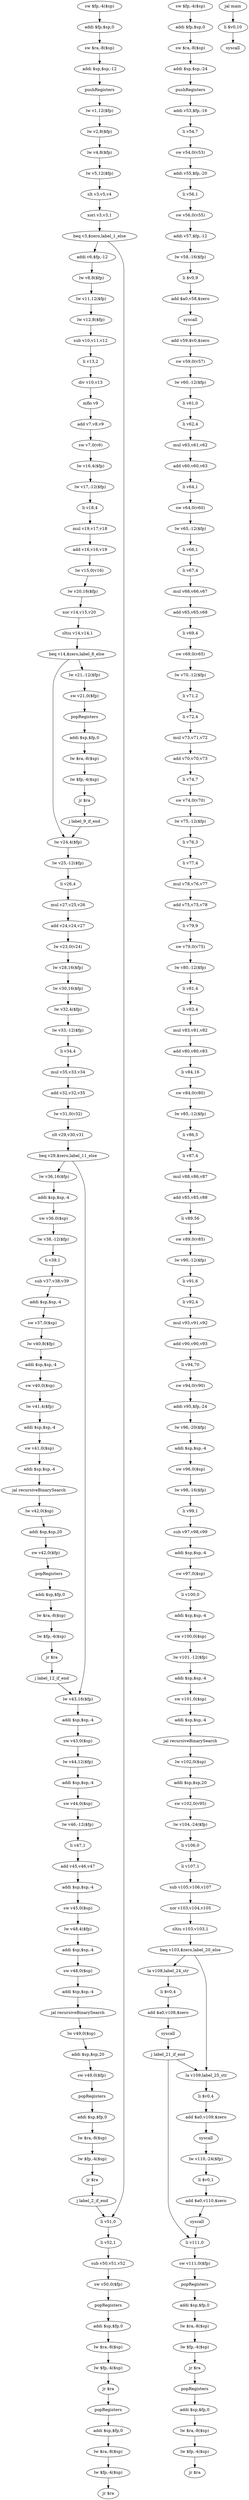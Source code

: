 digraph D {
Node0[label="li v47,1"]
Node1[label="lw v40,8($fp)"]
Node2[label="sw v36,0($sp)"]
Node3[label="lw $fp,-4($sp)"]
Node4[label="sw v43,0($sp)"]
Node5[label="addi $sp,$fp,0"]
Node6[label="addi v55,$fp,-20"]
Node7[label="addi $sp,$sp,-4"]
Node8[label="add v70,v70,v73"]
Node9[label="jr $ra"]
Node10[label="addi $sp,$sp,20"]
Node11[label="mul v83,v81,v82"]
Node12[label="sub v97,v98,v99"]
Node13[label="sw v49,0($fp)"]
Node14[label="lw v20,16($fp)"]
Node15[label="addi $sp,$fp,0"]
Node16[label="jr $ra"]
Node17[label="lw v65,-12($fp)"]
Node18[label="lw $fp,-4($sp)"]
Node19[label="lw v102,0($sp)"]
Node20[label="beq v14,$zero,label_8_else"]
Node21[label="lw $fp,-4($sp)"]
Node22[label="lw $fp,-4($sp)"]
Node23[label="xor v14,v15,v20"]
Node24[label="sw v74,0(v70)"]
Node25[label="pushRegisters"]
Node26[label="addi $sp,$fp,0"]
Node27[label="add v90,v90,v93"]
Node28[label="popRegisters"]
Node29[label="addi $sp,$sp,-4"]
Node30[label="beq v103,$zero,label_20_else"]
Node31[label="add $a0,v108,$zero"]
Node32[label="lw $fp,-4($sp)"]
Node33[label="mul v68,v66,v67"]
Node34[label="li v62,4"]
Node35[label="sw v79,0(v75)"]
Node36[label="li v86,5"]
Node37[label="lw v31,0(v32)"]
Node38[label="lw $fp,-4($sp)"]
Node39[label="sw $ra,-8($sp)"]
Node40[label="addi $sp,$sp,-4"]
Node41[label="add v7,v8,v9"]
Node42[label="add v85,v85,v88"]
Node43[label="jal main"]
Node44[label="add v65,v65,v68"]
Node45[label="lw v36,16($fp)"]
Node46[label="popRegisters"]
Node47[label="lw v58,-16($fp)"]
Node48[label="li v99,1"]
Node49[label="sw v94,0(v90)"]
Node50[label="div v10,v13"]
Node51[label="li v61,0"]
Node52[label="sw v37,0($sp)"]
Node53[label="sw $fp,-4($sp)"]
Node54[label="add v80,v80,v83"]
Node55[label="j label_21_if_end"]
Node56[label="lw $ra,-8($sp)"]
Node57[label="sw v44,0($sp)"]
Node58[label="sw $ra,-8($sp)"]
Node59[label="lw $ra,-8($sp)"]
Node60[label="lw v23,0(v24)"]
Node61[label="addi v95,$fp,-24"]
Node62[label="li v67,4"]
Node63[label="li v76,3"]
Node64[label="mflo v9"]
Node65[label="sw v97,0($sp)"]
Node66[label="sw v64,0(v60)"]
Node67[label="add v60,v60,v63"]
Node68[label="lw v104,-24($fp)"]
Node69[label="popRegisters"]
Node70[label="mul v73,v71,v72"]
Node71[label="j label_2_if_end"]
Node72[label="addi $sp,$sp,-12"]
Node73[label="jr $ra"]
Node74[label="lw v1,12($fp)"]
Node75[label="li v71,2"]
Node76[label="jal recursiveBinarySearch"]
Node77[label="sw v56,0(v55)"]
Node78[label="addi $sp,$sp,20"]
Node79[label="li v26,4"]
Node80[label="lw v25,-12($fp)"]
Node81[label="li v39,1"]
Node82[label="lw v43,16($fp)"]
Node83[label="addi $sp,$sp,-4"]
Node84[label="lw v80,-12($fp)"]
Node85[label="sw v69,0(v65)"]
Node86[label="li $v0,9"]
Node87[label="mul v93,v91,v92"]
Node88[label="xor v103,v104,v105"]
Node89[label="pushRegisters"]
Node90[label="add v16,v16,v19"]
Node91[label="sltiu v14,v14,1"]
Node92[label="lw v30,16($fp)"]
Node93[label="jr $ra"]
Node94[label="lw v44,12($fp)"]
Node95[label="sw v54,0(v53)"]
Node96[label="li v87,4"]
Node97[label="lw $ra,-8($sp)"]
Node98[label="slt v29,v30,v31"]
Node99[label="beq v3,$zero,label_1_else"]
Node100[label="li v18,4"]
Node101[label="addi v57,$fp,-12"]
Node102[label="mul v88,v86,v87"]
Node103[label="addi $sp,$sp,-4"]
Node104[label="li v106,0"]
Node105[label="li v94,70"]
Node106[label="lw v8,8($fp)"]
Node107[label="lw v2,8($fp)"]
Node108[label="addi $sp,$sp,-4"]
Node109[label="popRegisters"]
Node110[label="slt v3,v5,v4"]
Node111[label="li v111,0"]
Node112[label="sw v84,0(v80)"]
Node113[label="li v107,1"]
Node114[label="li v52,1"]
Node115[label="addi $fp,$sp,0"]
Node116[label="lw $ra,-8($sp)"]
Node117[label="addi v6,$fp,-12"]
Node118[label="lw v48,4($fp)"]
Node119[label="sub v105,v106,v107"]
Node120[label="sw v48,0($sp)"]
Node121[label="lw v33,-12($fp)"]
Node122[label="li $v0,1"]
Node123[label="sw $fp,-4($sp)"]
Node124[label="sw v111,0($fp)"]
Node125[label="lw v49,0($sp)"]
Node126[label="addi v53,$fp,-16"]
Node127[label="lw v41,4($fp)"]
Node128[label="lw v4,8($fp)"]
Node129[label="addi $sp,$sp,-4"]
Node130[label="mul v27,v25,v26"]
Node131[label="li $v0,4"]
Node132[label="jal recursiveBinarySearch"]
Node133[label="li v91,6"]
Node134[label="lw v5,12($fp)"]
Node135[label="lw v42,0($sp)"]
Node136[label="li v92,4"]
Node137[label="lw v101,-12($fp)"]
Node138[label="jr $ra"]
Node139[label="addi $sp,$sp,-4"]
Node140[label="li v84,16"]
Node141[label="add $a0,v109,$zero"]
Node142[label="sw v96,0($sp)"]
Node143[label="sw v50,0($fp)"]
Node144[label="li $v0,4"]
Node145[label="lw v15,0(v16)"]
Node146[label="sw v100,0($sp)"]
Node147[label="sw v21,0($fp)"]
Node148[label="jal recursiveBinarySearch"]
Node149[label="sw v40,0($sp)"]
Node150[label="li v66,1"]
Node151[label="add v45,v46,v47"]
Node152[label="add $a0,v110,$zero"]
Node153[label="addi $sp,$sp,-4"]
Node154[label="jr $ra"]
Node155[label="lw v17,-12($fp)"]
Node156[label="li v64,1"]
Node157[label="j label_12_if_end"]
Node158[label="lw v98,-16($fp)"]
Node159[label="li v77,4"]
Node160[label="li v69,4"]
Node161[label="j label_9_if_end"]
Node162[label="beq v29,$zero,label_11_else"]
Node163[label="li v100,0"]
Node164[label="addi $sp,$sp,-4"]
Node165[label="mul v19,v17,v18"]
Node166[label="popRegisters"]
Node167[label="li v34,4"]
Node168[label="addi $sp,$fp,0"]
Node169[label="lw v24,4($fp)"]
Node170[label="addi $fp,$sp,0"]
Node171[label="addi $sp,$sp,-4"]
Node172[label="lw $ra,-8($sp)"]
Node173[label="lw v75,-12($fp)"]
Node174[label="jr $ra"]
Node175[label="sub v37,v38,v39"]
Node176[label="addi $sp,$fp,0"]
Node177[label="popRegisters"]
Node178[label="la v108,label_24_str"]
Node179[label="addi $sp,$sp,-4"]
Node180[label="li v54,7"]
Node181[label="addi $sp,$sp,-24"]
Node182[label="li v13,2"]
Node183[label="lw v16,4($fp)"]
Node184[label="lw v85,-12($fp)"]
Node185[label="sw v42,0($fp)"]
Node186[label="addi $sp,$sp,20"]
Node187[label="add $a0,v58,$zero"]
Node188[label="sub v50,v51,v52"]
Node189[label="li v72,4"]
Node190[label="sw v89,0(v85)"]
Node191[label="lw v11,12($fp)"]
Node192[label="lw v110,-24($fp)"]
Node193[label="lw v12,8($fp)"]
Node194[label="lw $fp,-4($sp)"]
Node195[label="addi $sp,$fp,0"]
Node196[label="lw v32,4($fp)"]
Node197[label="lw v46,-12($fp)"]
Node198[label="li v82,4"]
Node199[label="lw v70,-12($fp)"]
Node200[label="add v75,v75,v78"]
Node201[label="add v24,v24,v27"]
Node202[label="add v32,v32,v35"]
Node203[label="lw v28,16($fp)"]
Node204[label="add v59,$v0,$zero"]
Node205[label="li v56,1"]
Node206[label="syscall"]
Node207[label="li v79,9"]
Node208[label="syscall"]
Node209[label="addi $sp,$sp,-4"]
Node210[label="lw v38,-12($fp)"]
Node211[label="sw v45,0($sp)"]
Node212[label="li v89,56"]
Node213[label="la v109,label_25_str"]
Node214[label="addi $sp,$sp,-4"]
Node215[label="sw v102,0(v95)"]
Node216[label="xori v3,v3,1"]
Node217[label="sw v41,0($sp)"]
Node218[label="lw v90,-12($fp)"]
Node219[label="mul v78,v76,v77"]
Node220[label="sltiu v103,v103,1"]
Node221[label="li v74,7"]
Node222[label="syscall"]
Node223[label="mul v63,v61,v62"]
Node224[label="syscall"]
Node225[label="addi $sp,$fp,0"]
Node226[label="sub v10,v11,v12"]
Node227[label="lw $ra,-8($sp)"]
Node228[label="li v81,4"]
Node229[label="mul v35,v33,v34"]
Node230[label="lw v96,-20($fp)"]
Node231[label="sw v7,0(v6)"]
Node232[label="li $v0,10"]
Node233[label="popRegisters"]
Node234[label="addi $sp,$sp,-4"]
Node235[label="sw v101,0($sp)"]
Node236[label="lw v21,-12($fp)"]
Node237[label="sw v59,0(v57)"]
Node238[label="lw $ra,-8($sp)"]
Node239[label="lw v60,-12($fp)"]
Node240[label="li v51,0"]
Node241[label="syscall"]
Node0-> {Node151};
Node1-> {Node164};
Node2-> {Node210};
Node3-> {Node174};
Node4-> {Node94};
Node5-> {Node56};
Node6-> {Node205};
Node7-> {Node142};
Node8-> {Node221};
Node9-> {};
Node10-> {Node215};
Node11-> {Node54};
Node12-> {Node129};
Node13-> {Node46};
Node14-> {Node23};
Node15-> {Node172};
Node16-> {Node233};
Node17-> {Node150};
Node18-> {Node138};
Node19-> {Node10};
Node20-> {Node236, Node169};
Node21-> {Node73};
Node22-> {Node9};
Node23-> {Node91};
Node24-> {Node173};
Node25-> {Node126};
Node26-> {Node227};
Node27-> {Node105};
Node28-> {Node176};
Node29-> {Node217};
Node30-> {Node178, Node213};
Node31-> {Node206};
Node32-> {Node154};
Node33-> {Node44};
Node34-> {Node223};
Node35-> {Node84};
Node36-> {Node96};
Node37-> {Node98};
Node38-> {Node16};
Node39-> {Node72};
Node40-> {Node132};
Node41-> {Node231};
Node42-> {Node212};
Node43-> {Node232};
Node44-> {Node160};
Node45-> {Node209};
Node46-> {Node195};
Node47-> {Node86};
Node48-> {Node12};
Node49-> {Node61};
Node50-> {Node64};
Node51-> {Node34};
Node52-> {Node1};
Node53-> {Node115};
Node54-> {Node140};
Node55-> {Node213, Node111};
Node56-> {Node21};
Node57-> {Node197};
Node58-> {Node181};
Node59-> {Node22};
Node60-> {Node203};
Node61-> {Node230};
Node62-> {Node33};
Node63-> {Node159};
Node64-> {Node41};
Node65-> {Node163};
Node66-> {Node17};
Node67-> {Node156};
Node68-> {Node104};
Node69-> {Node5};
Node70-> {Node8};
Node71-> {Node240, Node240};
Node72-> {Node89};
Node73-> {Node157};
Node74-> {Node107};
Node75-> {Node189};
Node76-> {Node19};
Node77-> {Node101};
Node78-> {Node13};
Node79-> {Node130};
Node80-> {Node79};
Node81-> {Node175};
Node82-> {Node214};
Node83-> {Node235};
Node84-> {Node228};
Node85-> {Node199};
Node86-> {Node187};
Node87-> {Node27};
Node88-> {Node220};
Node89-> {Node74};
Node90-> {Node145};
Node91-> {Node20};
Node92-> {Node196};
Node93-> {};
Node94-> {Node103};
Node95-> {Node6};
Node96-> {Node102};
Node97-> {Node3};
Node98-> {Node162};
Node99-> {Node117, Node240};
Node100-> {Node165};
Node101-> {Node47};
Node102-> {Node42};
Node103-> {Node57};
Node104-> {Node113};
Node105-> {Node49};
Node106-> {Node191};
Node107-> {Node128};
Node108-> {Node148};
Node109-> {Node225};
Node110-> {Node216};
Node111-> {Node124};
Node112-> {Node184};
Node113-> {Node119};
Node114-> {Node188};
Node115-> {Node39};
Node116-> {Node32};
Node117-> {Node106};
Node118-> {Node139};
Node119-> {Node88};
Node120-> {Node108};
Node121-> {Node167};
Node122-> {Node152};
Node123-> {Node170};
Node124-> {Node166};
Node125-> {Node78};
Node126-> {Node180};
Node127-> {Node29};
Node128-> {Node134};
Node129-> {Node65};
Node130-> {Node201};
Node131-> {Node31};
Node132-> {Node135};
Node133-> {Node136};
Node134-> {Node110};
Node135-> {Node186};
Node136-> {Node87};
Node137-> {Node83};
Node138-> {Node28};
Node139-> {Node120};
Node140-> {Node112};
Node141-> {Node222};
Node142-> {Node158};
Node143-> {Node177};
Node144-> {Node141};
Node145-> {Node14};
Node146-> {Node137};
Node147-> {Node109};
Node148-> {Node125};
Node149-> {Node127};
Node150-> {Node62};
Node151-> {Node234};
Node152-> {Node241};
Node153-> {Node146};
Node154-> {Node71};
Node155-> {Node100};
Node156-> {Node66};
Node157-> {Node82, Node82};
Node158-> {Node48};
Node159-> {Node219};
Node160-> {Node85};
Node161-> {Node169, Node169};
Node162-> {Node45, Node82};
Node163-> {Node153};
Node164-> {Node149};
Node165-> {Node90};
Node166-> {Node15};
Node167-> {Node229};
Node168-> {Node238};
Node169-> {Node80};
Node170-> {Node58};
Node171-> {Node76};
Node172-> {Node18};
Node173-> {Node63};
Node174-> {Node161};
Node175-> {Node179};
Node176-> {Node59};
Node177-> {Node168};
Node178-> {Node131};
Node179-> {Node52};
Node180-> {Node95};
Node181-> {Node25};
Node182-> {Node50};
Node183-> {Node155};
Node184-> {Node36};
Node185-> {Node69};
Node186-> {Node185};
Node187-> {Node224};
Node188-> {Node143};
Node189-> {Node70};
Node190-> {Node218};
Node191-> {Node193};
Node192-> {Node122};
Node193-> {Node226};
Node194-> {Node93};
Node195-> {Node116};
Node196-> {Node121};
Node197-> {Node0};
Node198-> {Node11};
Node199-> {Node75};
Node200-> {Node207};
Node201-> {Node60};
Node202-> {Node37};
Node203-> {Node92};
Node204-> {Node237};
Node205-> {Node77};
Node206-> {Node55};
Node207-> {Node35};
Node208-> {};
Node209-> {Node2};
Node210-> {Node81};
Node211-> {Node118};
Node212-> {Node190};
Node213-> {Node144};
Node214-> {Node4};
Node215-> {Node68};
Node216-> {Node99};
Node217-> {Node40};
Node218-> {Node133};
Node219-> {Node200};
Node220-> {Node30};
Node221-> {Node24};
Node222-> {Node192};
Node223-> {Node67};
Node224-> {Node204};
Node225-> {Node97};
Node226-> {Node182};
Node227-> {Node194};
Node228-> {Node198};
Node229-> {Node202};
Node230-> {Node7};
Node231-> {Node183};
Node232-> {Node208};
Node233-> {Node26};
Node234-> {Node211};
Node235-> {Node171};
Node236-> {Node147};
Node237-> {Node239};
Node238-> {Node38};
Node239-> {Node51};
Node240-> {Node114};
Node241-> {Node111};
}
